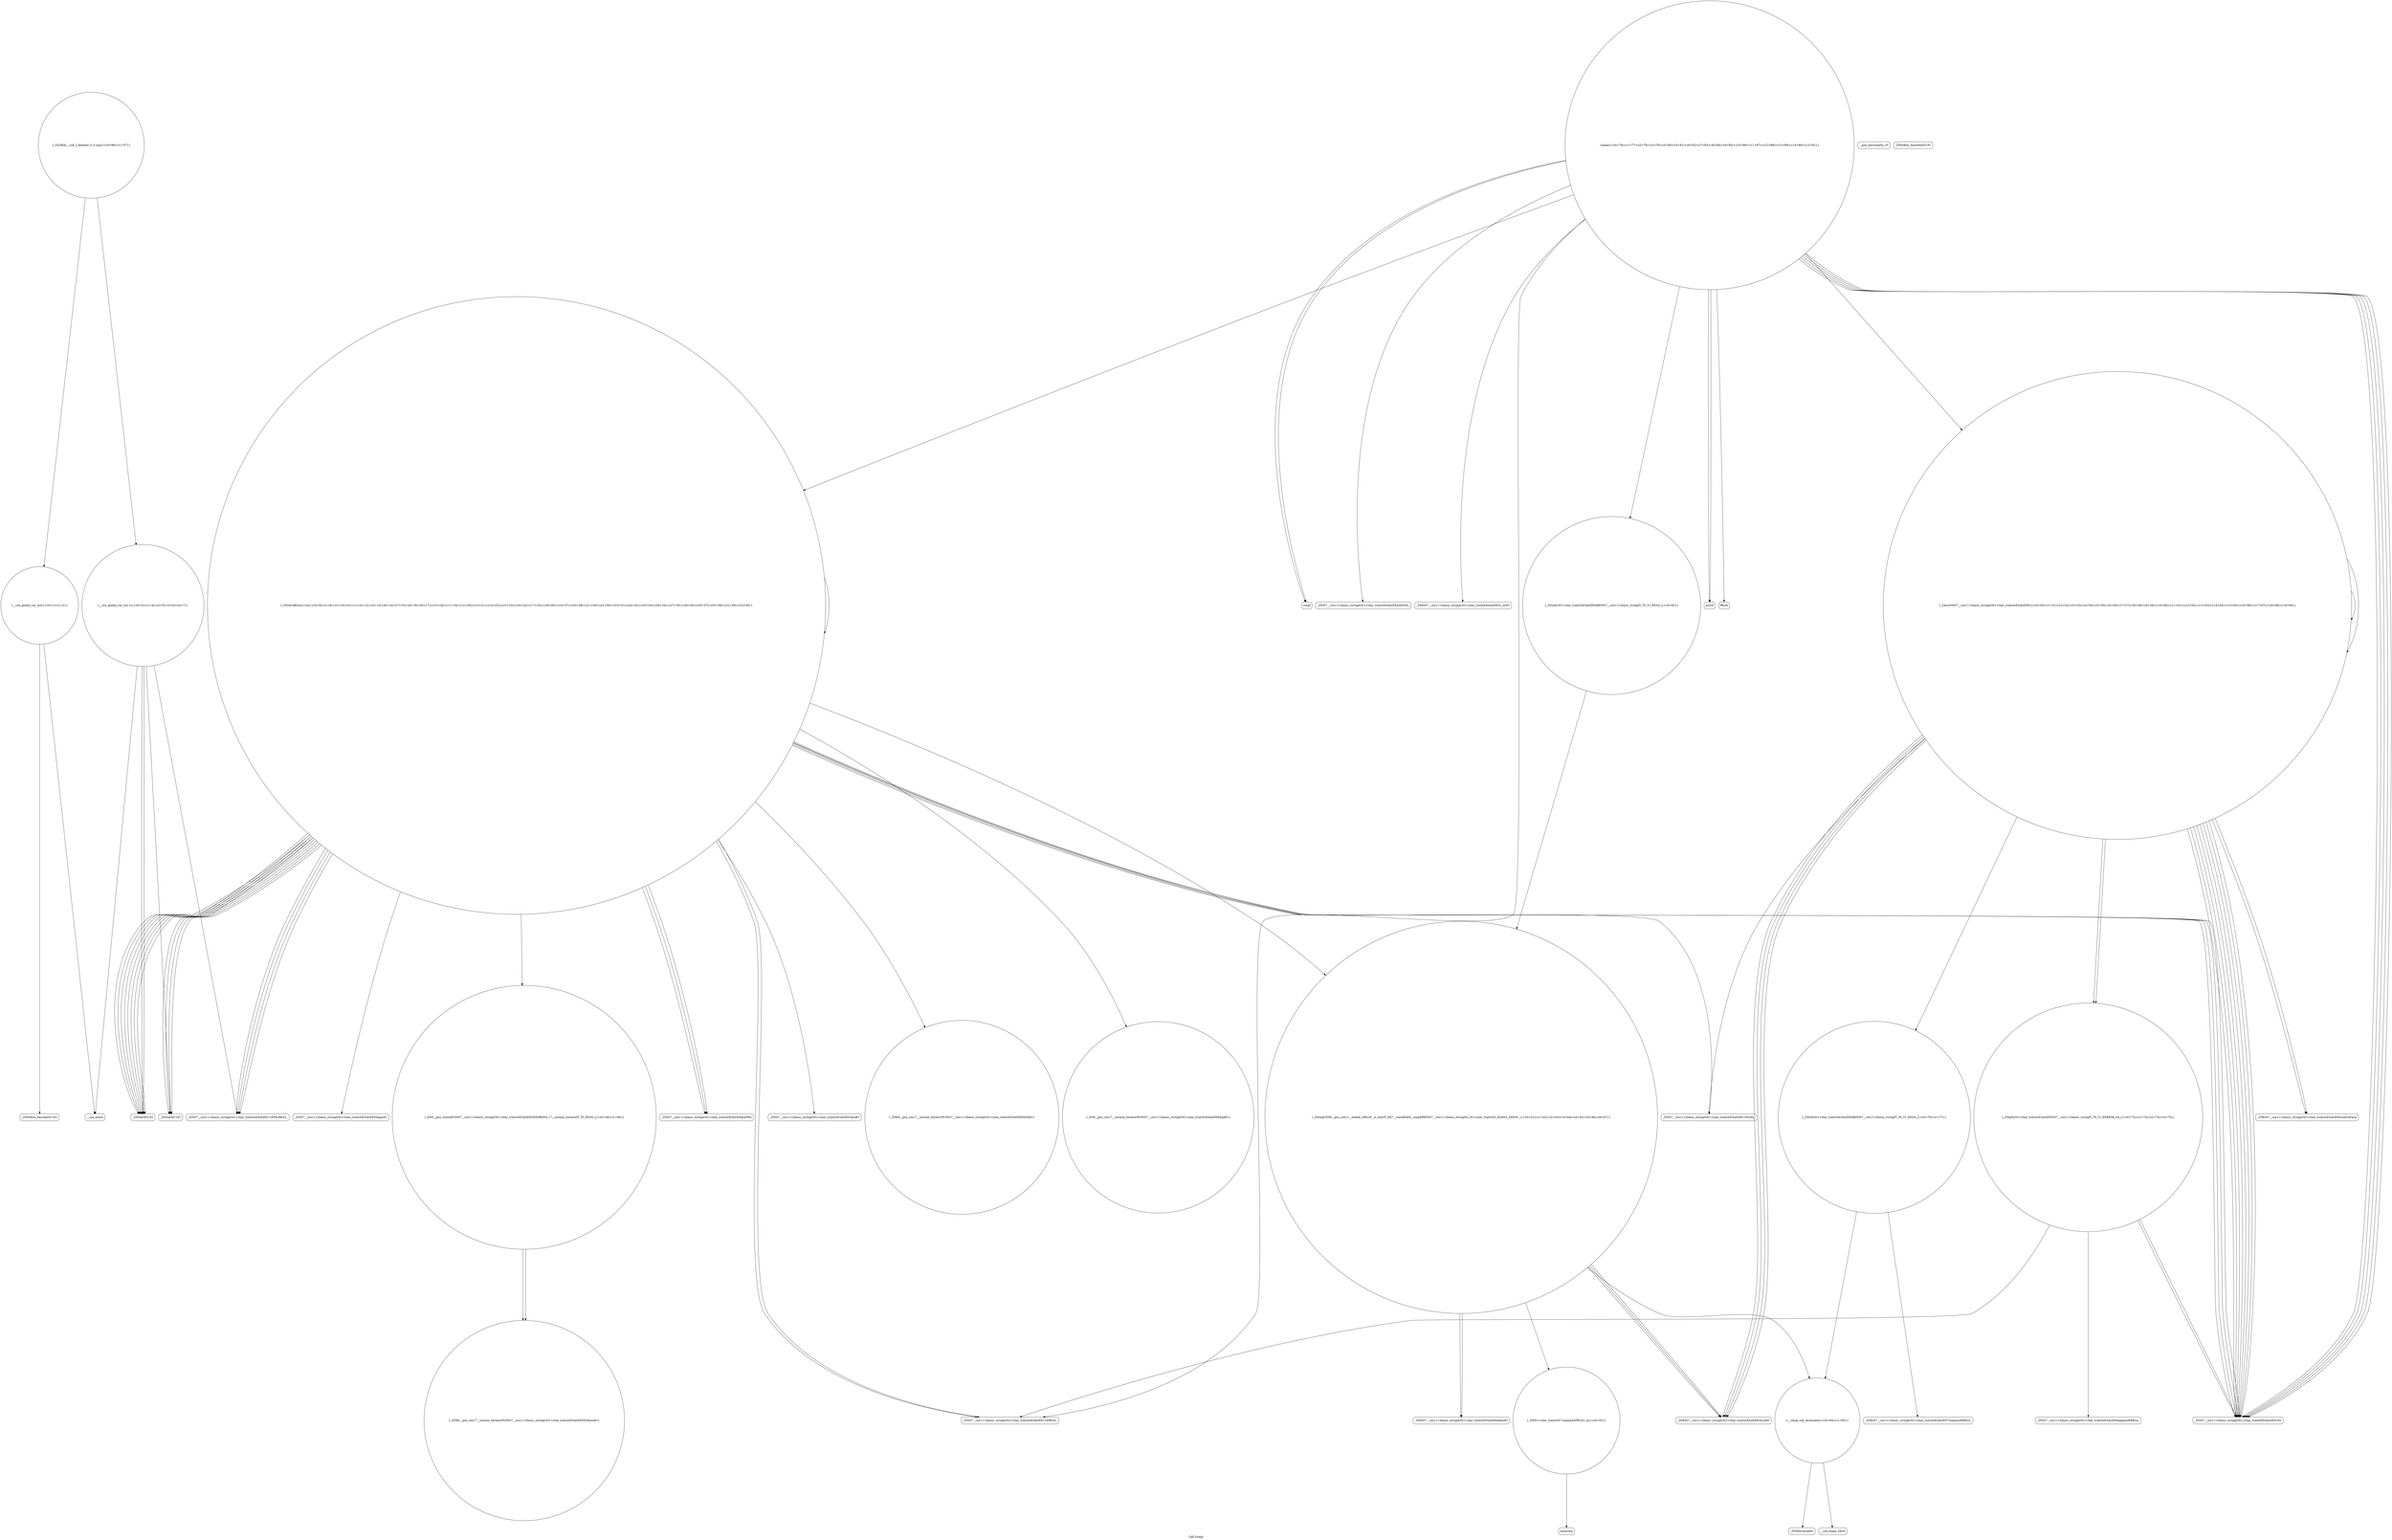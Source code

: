 digraph "Call Graph" {
	label="Call Graph";

	Node0x55a52de31ae0 [shape=record,shape=circle,label="{__cxx_global_var_init|{<s0>1|<s1>2}}"];
	Node0x55a52de31ae0:s0 -> Node0x55a52de31b90[color=black];
	Node0x55a52de31ae0:s1 -> Node0x55a52def3460[color=black];
	Node0x55a52def3fe0 [shape=record,shape=Mrecord,label="{scanf}"];
	Node0x55a52def3660 [shape=record,shape=Mrecord,label="{__gxx_personality_v0}"];
	Node0x55a52def4360 [shape=record,shape=Mrecord,label="{_ZNKSt7__cxx1112basic_stringIcSt11char_traitsIcESaIcEE4dataEv}"];
	Node0x55a52def39e0 [shape=record,shape=Mrecord,label="{_ZNSt7__cxx1112basic_stringIcSt11char_traitsIcESaIcEE3endEv}"];
	Node0x55a52def46e0 [shape=record,shape=Mrecord,label="{_ZNSt7__cxx1112basic_stringIcSt11char_traitsIcESaIcEE6appendERKS4_}"];
	Node0x55a52def3d60 [shape=record,shape=Mrecord,label="{_ZNKSt7__cxx1112basic_stringIcSt11char_traitsIcESaIcEE4sizeEv}"];
	Node0x55a52def33e0 [shape=record,shape=Mrecord,label="{_ZNSt8ios_base4InitD1Ev}"];
	Node0x55a52def40e0 [shape=record,shape=Mrecord,label="{_ZNSt7__cxx1112basic_stringIcSt11char_traitsIcESaIcEEaSEOS4_}"];
	Node0x55a52def3760 [shape=record,shape=Mrecord,label="{_ZNSt7__cxx1112basic_stringIcSt11char_traitsIcESaIcEED1Ev}"];
	Node0x55a52def4460 [shape=record,shape=Mrecord,label="{__cxa_begin_catch}"];
	Node0x55a52def3ae0 [shape=record,shape=circle,label="{_ZNK9__gnu_cxx17__normal_iteratorIPcNSt7__cxx1112basic_stringIcSt11char_traitsIcESaIcEEEEdeEv}"];
	Node0x55a52def3e60 [shape=record,shape=circle,label="{_ZStltIcSt11char_traitsIcESaIcEEbRKNSt7__cxx1112basic_stringIT_T0_T1_EESA_|{<s0>70|<s1>71}}"];
	Node0x55a52def3e60:s0 -> Node0x55a52def4660[color=black];
	Node0x55a52def3e60:s1 -> Node0x55a52def43e0[color=black];
	Node0x55a52def34e0 [shape=record,shape=circle,label="{__cxx_global_var_init.1|{<s0>3|<s1>4|<s2>5|<s3>6|<s4>7}}"];
	Node0x55a52def34e0:s0 -> Node0x55a52def3560[color=black];
	Node0x55a52def34e0:s1 -> Node0x55a52def35e0[color=black];
	Node0x55a52def34e0:s2 -> Node0x55a52def36e0[color=black];
	Node0x55a52def34e0:s3 -> Node0x55a52def3460[color=black];
	Node0x55a52def34e0:s4 -> Node0x55a52def36e0[color=black];
	Node0x55a52def41e0 [shape=record,shape=Mrecord,label="{_ZNKSt7__cxx1112basic_stringIcSt11char_traitsIcESaIcEE5c_strEv}"];
	Node0x55a52def3860 [shape=record,shape=Mrecord,label="{_ZNSt7__cxx1112basic_stringIcSt11char_traitsIcESaIcEEC1ERKS4_}"];
	Node0x55a52def4560 [shape=record,shape=Mrecord,label="{memcmp}"];
	Node0x55a52def3be0 [shape=record,shape=circle,label="{_ZN9__gnu_cxx17__normal_iteratorIPcNSt7__cxx1112basic_stringIcSt11char_traitsIcESaIcEEEEppEv}"];
	Node0x55a52def3f60 [shape=record,shape=circle,label="{main|{<s0>76|<s1>77|<s2>78|<s3>79|<s4>80|<s5>81|<s6>82|<s7>83|<s8>84|<s9>85|<s10>86|<s11>87|<s12>88|<s13>89|<s14>90|<s15>91}}"];
	Node0x55a52def3f60:s0 -> Node0x55a52def3fe0[color=black];
	Node0x55a52def3f60:s1 -> Node0x55a52def3fe0[color=black];
	Node0x55a52def3f60:s2 -> Node0x55a52def37e0[color=black];
	Node0x55a52def3f60:s3 -> Node0x55a52def4060[color=black];
	Node0x55a52def3f60:s4 -> Node0x55a52def3860[color=black];
	Node0x55a52def3f60:s5 -> Node0x55a52def3ce0[color=black];
	Node0x55a52def3f60:s6 -> Node0x55a52def40e0[color=black];
	Node0x55a52def3f60:s7 -> Node0x55a52def3760[color=black];
	Node0x55a52def3f60:s8 -> Node0x55a52def3760[color=black];
	Node0x55a52def3f60:s9 -> Node0x55a52def3760[color=black];
	Node0x55a52def3f60:s10 -> Node0x55a52def4160[color=black];
	Node0x55a52def3f60:s11 -> Node0x55a52def41e0[color=black];
	Node0x55a52def3f60:s12 -> Node0x55a52def4160[color=black];
	Node0x55a52def3f60:s13 -> Node0x55a52def3760[color=black];
	Node0x55a52def3f60:s14 -> Node0x55a52def4260[color=black];
	Node0x55a52def3f60:s15 -> Node0x55a52def3760[color=black];
	Node0x55a52def35e0 [shape=record,shape=Mrecord,label="{_ZNSt7__cxx1112basic_stringIcSt11char_traitsIcESaIcEEC1EPKcRKS3_}"];
	Node0x55a52def42e0 [shape=record,shape=circle,label="{_ZNSt11char_traitsIcE7compareEPKcS2_m|{<s0>93}}"];
	Node0x55a52def42e0:s0 -> Node0x55a52def4560[color=black];
	Node0x55a52def3960 [shape=record,shape=Mrecord,label="{_ZNSt7__cxx1112basic_stringIcSt11char_traitsIcESaIcEE5beginEv}"];
	Node0x55a52def4660 [shape=record,shape=Mrecord,label="{_ZNKSt7__cxx1112basic_stringIcSt11char_traitsIcESaIcEE7compareERKS4_}"];
	Node0x55a52def3ce0 [shape=record,shape=circle,label="{_Z4sortNSt7__cxx1112basic_stringIcSt11char_traitsIcESaIcEEE|{<s0>50|<s1>51|<s2>52|<s3>53|<s4>54|<s5>55|<s6>56|<s7>57|<s8>58|<s9>59|<s10>60|<s11>61|<s12>62|<s13>63|<s14>64|<s15>65|<s16>66|<s17>67|<s18>68|<s19>69}}"];
	Node0x55a52def3ce0:s0 -> Node0x55a52def3d60[color=black];
	Node0x55a52def3ce0:s1 -> Node0x55a52def3c60[color=black];
	Node0x55a52def3ce0:s2 -> Node0x55a52def3d60[color=black];
	Node0x55a52def3ce0:s3 -> Node0x55a52def3de0[color=black];
	Node0x55a52def3ce0:s4 -> Node0x55a52def3ce0[color=black];
	Node0x55a52def3ce0:s5 -> Node0x55a52def3760[color=black];
	Node0x55a52def3ce0:s6 -> Node0x55a52def3d60[color=black];
	Node0x55a52def3ce0:s7 -> Node0x55a52def3d60[color=black];
	Node0x55a52def3ce0:s8 -> Node0x55a52def3de0[color=black];
	Node0x55a52def3ce0:s9 -> Node0x55a52def3ce0[color=black];
	Node0x55a52def3ce0:s10 -> Node0x55a52def3760[color=black];
	Node0x55a52def3ce0:s11 -> Node0x55a52def3e60[color=black];
	Node0x55a52def3ce0:s12 -> Node0x55a52def3ee0[color=black];
	Node0x55a52def3ce0:s13 -> Node0x55a52def3760[color=black];
	Node0x55a52def3ce0:s14 -> Node0x55a52def3760[color=black];
	Node0x55a52def3ce0:s15 -> Node0x55a52def3760[color=black];
	Node0x55a52def3ce0:s16 -> Node0x55a52def3ee0[color=black];
	Node0x55a52def3ce0:s17 -> Node0x55a52def3760[color=black];
	Node0x55a52def3ce0:s18 -> Node0x55a52def3760[color=black];
	Node0x55a52def3ce0:s19 -> Node0x55a52def3760[color=black];
	Node0x55a52de31b90 [shape=record,shape=Mrecord,label="{_ZNSt8ios_base4InitC1Ev}"];
	Node0x55a52def4060 [shape=record,shape=circle,label="{_ZStneIcSt11char_traitsIcESaIcEEbRKNSt7__cxx1112basic_stringIT_T0_T1_EESA_|{<s0>92}}"];
	Node0x55a52def4060:s0 -> Node0x55a52def38e0[color=black];
	Node0x55a52def36e0 [shape=record,shape=Mrecord,label="{_ZNSaIcED1Ev}"];
	Node0x55a52def43e0 [shape=record,shape=circle,label="{__clang_call_terminate|{<s0>94|<s1>95}}"];
	Node0x55a52def43e0:s0 -> Node0x55a52def4460[color=black];
	Node0x55a52def43e0:s1 -> Node0x55a52def44e0[color=black];
	Node0x55a52def3a60 [shape=record,shape=circle,label="{_ZN9__gnu_cxxneIPcNSt7__cxx1112basic_stringIcSt11char_traitsIcESaIcEEEEEbRKNS_17__normal_iteratorIT_T0_EESD_|{<s0>48|<s1>49}}"];
	Node0x55a52def3a60:s0 -> Node0x55a52def45e0[color=black];
	Node0x55a52def3a60:s1 -> Node0x55a52def45e0[color=black];
	Node0x55a52def4760 [shape=record,shape=circle,label="{_GLOBAL__sub_I_ikatanic_0_0.cpp|{<s0>96|<s1>97}}"];
	Node0x55a52def4760:s0 -> Node0x55a52de31ae0[color=black];
	Node0x55a52def4760:s1 -> Node0x55a52def34e0[color=black];
	Node0x55a52def3de0 [shape=record,shape=Mrecord,label="{_ZNKSt7__cxx1112basic_stringIcSt11char_traitsIcESaIcEE6substrEmm}"];
	Node0x55a52def3460 [shape=record,shape=Mrecord,label="{__cxa_atexit}"];
	Node0x55a52def4160 [shape=record,shape=Mrecord,label="{printf}"];
	Node0x55a52def37e0 [shape=record,shape=circle,label="{_Z5solveB5cxx11iii|{<s0>8|<s1>9|<s2>10|<s3>11|<s4>12|<s5>13|<s6>14|<s7>15|<s8>16|<s9>17|<s10>18|<s11>19|<s12>20|<s13>21|<s14>22|<s15>23|<s16>24|<s17>25|<s18>26|<s19>27|<s20>28|<s21>29|<s22>30|<s23>31|<s24>32|<s25>33|<s26>34|<s27>35|<s28>36|<s29>37|<s30>38|<s31>39|<s32>40}}"];
	Node0x55a52def37e0:s0 -> Node0x55a52def3860[color=black];
	Node0x55a52def37e0:s1 -> Node0x55a52def3560[color=black];
	Node0x55a52def37e0:s2 -> Node0x55a52def35e0[color=black];
	Node0x55a52def37e0:s3 -> Node0x55a52def36e0[color=black];
	Node0x55a52def37e0:s4 -> Node0x55a52def36e0[color=black];
	Node0x55a52def37e0:s5 -> Node0x55a52def3560[color=black];
	Node0x55a52def37e0:s6 -> Node0x55a52def35e0[color=black];
	Node0x55a52def37e0:s7 -> Node0x55a52def36e0[color=black];
	Node0x55a52def37e0:s8 -> Node0x55a52def36e0[color=black];
	Node0x55a52def37e0:s9 -> Node0x55a52def3560[color=black];
	Node0x55a52def37e0:s10 -> Node0x55a52def35e0[color=black];
	Node0x55a52def37e0:s11 -> Node0x55a52def36e0[color=black];
	Node0x55a52def37e0:s12 -> Node0x55a52def36e0[color=black];
	Node0x55a52def37e0:s13 -> Node0x55a52def37e0[color=black];
	Node0x55a52def37e0:s14 -> Node0x55a52def38e0[color=black];
	Node0x55a52def37e0:s15 -> Node0x55a52def3860[color=black];
	Node0x55a52def37e0:s16 -> Node0x55a52def3560[color=black];
	Node0x55a52def37e0:s17 -> Node0x55a52def35e0[color=black];
	Node0x55a52def37e0:s18 -> Node0x55a52def36e0[color=black];
	Node0x55a52def37e0:s19 -> Node0x55a52def3960[color=black];
	Node0x55a52def37e0:s20 -> Node0x55a52def39e0[color=black];
	Node0x55a52def37e0:s21 -> Node0x55a52def3a60[color=black];
	Node0x55a52def37e0:s22 -> Node0x55a52def3ae0[color=black];
	Node0x55a52def37e0:s23 -> Node0x55a52def3b60[color=black];
	Node0x55a52def37e0:s24 -> Node0x55a52def36e0[color=black];
	Node0x55a52def37e0:s25 -> Node0x55a52def3760[color=black];
	Node0x55a52def37e0:s26 -> Node0x55a52def3b60[color=black];
	Node0x55a52def37e0:s27 -> Node0x55a52def3b60[color=black];
	Node0x55a52def37e0:s28 -> Node0x55a52def3be0[color=black];
	Node0x55a52def37e0:s29 -> Node0x55a52def3c60[color=black];
	Node0x55a52def37e0:s30 -> Node0x55a52def3760[color=black];
	Node0x55a52def37e0:s31 -> Node0x55a52def3760[color=black];
	Node0x55a52def37e0:s32 -> Node0x55a52def3760[color=black];
	Node0x55a52def44e0 [shape=record,shape=Mrecord,label="{_ZSt9terminatev}"];
	Node0x55a52def3b60 [shape=record,shape=Mrecord,label="{_ZNSt7__cxx1112basic_stringIcSt11char_traitsIcESaIcEEpLEPKc}"];
	Node0x55a52def3ee0 [shape=record,shape=circle,label="{_ZStplIcSt11char_traitsIcESaIcEENSt7__cxx1112basic_stringIT_T0_T1_EERKS8_SA_|{<s0>72|<s1>73|<s2>74|<s3>75}}"];
	Node0x55a52def3ee0:s0 -> Node0x55a52def3860[color=black];
	Node0x55a52def3ee0:s1 -> Node0x55a52def46e0[color=black];
	Node0x55a52def3ee0:s2 -> Node0x55a52def3760[color=black];
	Node0x55a52def3ee0:s3 -> Node0x55a52def3760[color=black];
	Node0x55a52def3560 [shape=record,shape=Mrecord,label="{_ZNSaIcEC1Ev}"];
	Node0x55a52def4260 [shape=record,shape=Mrecord,label="{fflush}"];
	Node0x55a52def38e0 [shape=record,shape=circle,label="{_ZSteqIcEN9__gnu_cxx11__enable_ifIXsr9__is_charIT_EE7__valueEbE6__typeERKNSt7__cxx1112basic_stringIS2_St11char_traitsIS2_ESaIS2_EEESC_|{<s0>41|<s1>42|<s2>43|<s3>44|<s4>45|<s5>46|<s6>47}}"];
	Node0x55a52def38e0:s0 -> Node0x55a52def3d60[color=black];
	Node0x55a52def38e0:s1 -> Node0x55a52def3d60[color=black];
	Node0x55a52def38e0:s2 -> Node0x55a52def4360[color=black];
	Node0x55a52def38e0:s3 -> Node0x55a52def4360[color=black];
	Node0x55a52def38e0:s4 -> Node0x55a52def3d60[color=black];
	Node0x55a52def38e0:s5 -> Node0x55a52def42e0[color=black];
	Node0x55a52def38e0:s6 -> Node0x55a52def43e0[color=black];
	Node0x55a52def45e0 [shape=record,shape=circle,label="{_ZNK9__gnu_cxx17__normal_iteratorIPcNSt7__cxx1112basic_stringIcSt11char_traitsIcESaIcEEEE4baseEv}"];
	Node0x55a52def3c60 [shape=record,shape=Mrecord,label="{_ZNSt7__cxx1112basic_stringIcSt11char_traitsIcESaIcEEC1EOS4_}"];
}
